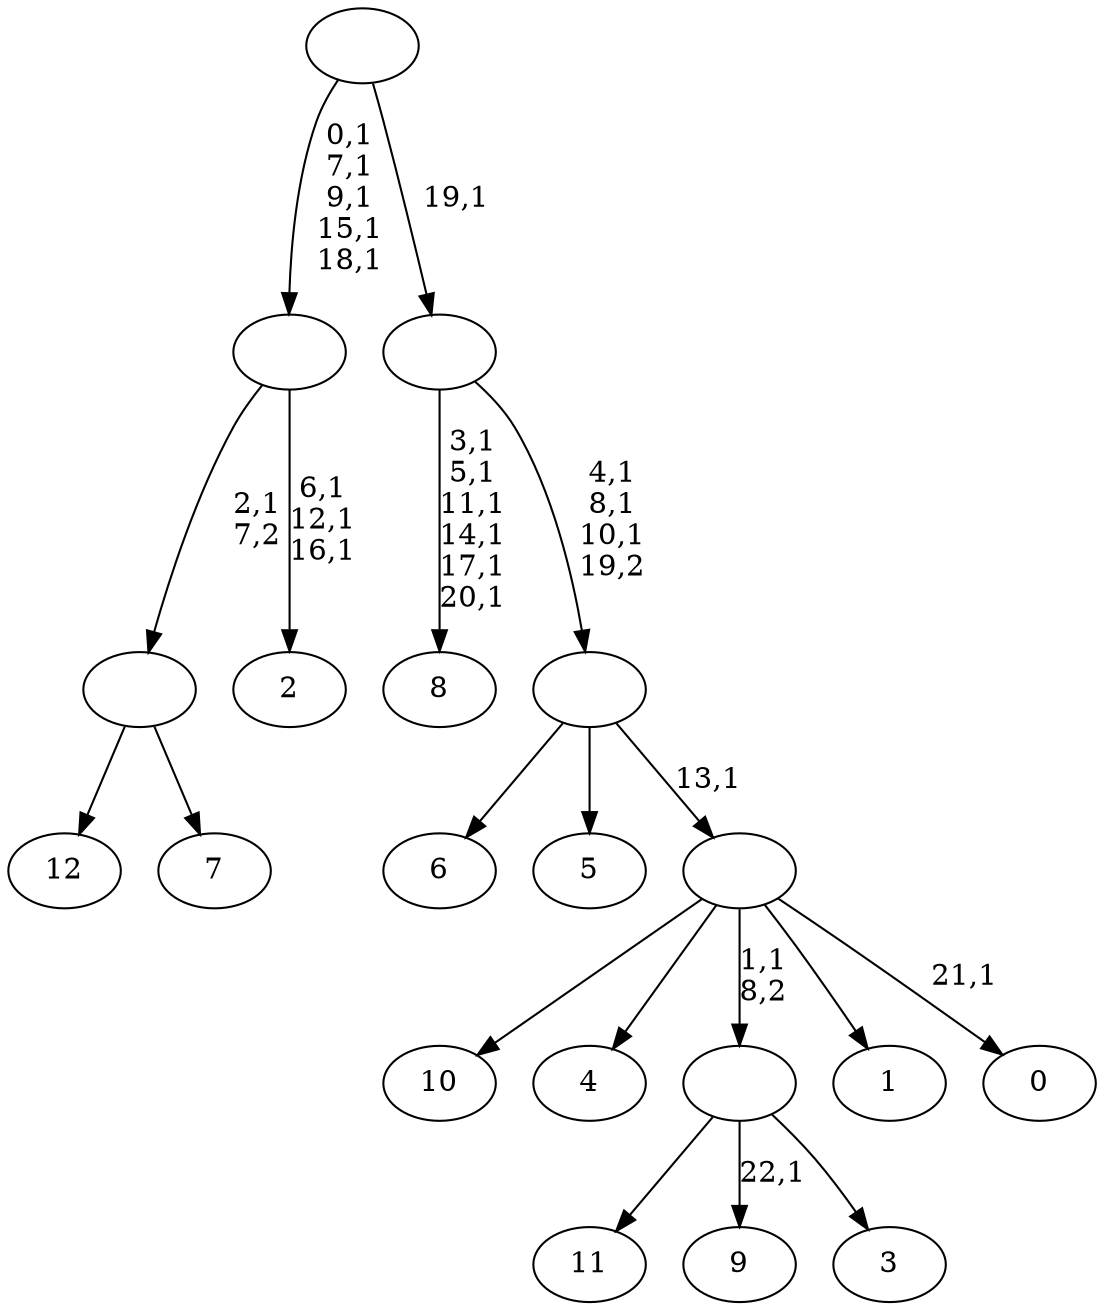 digraph T {
	36 [label="12"]
	35 [label="11"]
	34 [label="10"]
	33 [label="9"]
	31 [label="8"]
	24 [label="7"]
	23 [label=""]
	22 [label="6"]
	21 [label="5"]
	20 [label="4"]
	19 [label="3"]
	18 [label=""]
	17 [label="2"]
	13 [label=""]
	8 [label="1"]
	7 [label="0"]
	5 [label=""]
	4 [label=""]
	1 [label=""]
	0 [label=""]
	23 -> 36 [label=""]
	23 -> 24 [label=""]
	18 -> 33 [label="22,1"]
	18 -> 35 [label=""]
	18 -> 19 [label=""]
	13 -> 17 [label="6,1\n12,1\n16,1"]
	13 -> 23 [label="2,1\n7,2"]
	5 -> 7 [label="21,1"]
	5 -> 34 [label=""]
	5 -> 20 [label=""]
	5 -> 18 [label="1,1\n8,2"]
	5 -> 8 [label=""]
	4 -> 22 [label=""]
	4 -> 21 [label=""]
	4 -> 5 [label="13,1"]
	1 -> 4 [label="4,1\n8,1\n10,1\n19,2"]
	1 -> 31 [label="3,1\n5,1\n11,1\n14,1\n17,1\n20,1"]
	0 -> 13 [label="0,1\n7,1\n9,1\n15,1\n18,1"]
	0 -> 1 [label="19,1"]
}

